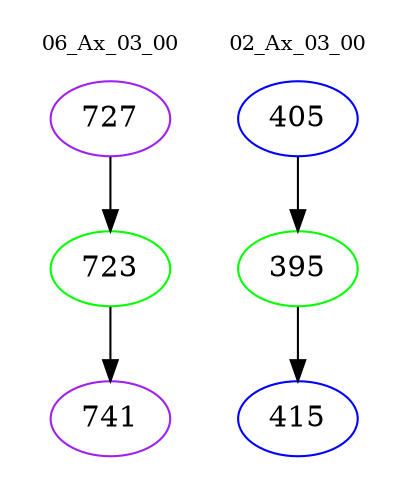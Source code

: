 digraph{
subgraph cluster_0 {
color = white
label = "06_Ax_03_00";
fontsize=10;
T0_727 [label="727", color="purple"]
T0_727 -> T0_723 [color="black"]
T0_723 [label="723", color="green"]
T0_723 -> T0_741 [color="black"]
T0_741 [label="741", color="purple"]
}
subgraph cluster_1 {
color = white
label = "02_Ax_03_00";
fontsize=10;
T1_405 [label="405", color="blue"]
T1_405 -> T1_395 [color="black"]
T1_395 [label="395", color="green"]
T1_395 -> T1_415 [color="black"]
T1_415 [label="415", color="blue"]
}
}
